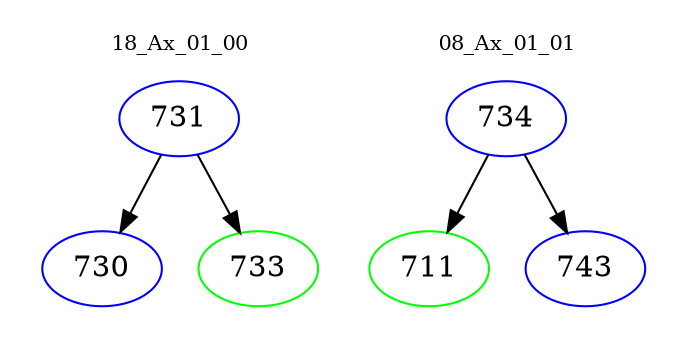 digraph{
subgraph cluster_0 {
color = white
label = "18_Ax_01_00";
fontsize=10;
T0_731 [label="731", color="blue"]
T0_731 -> T0_730 [color="black"]
T0_730 [label="730", color="blue"]
T0_731 -> T0_733 [color="black"]
T0_733 [label="733", color="green"]
}
subgraph cluster_1 {
color = white
label = "08_Ax_01_01";
fontsize=10;
T1_734 [label="734", color="blue"]
T1_734 -> T1_711 [color="black"]
T1_711 [label="711", color="green"]
T1_734 -> T1_743 [color="black"]
T1_743 [label="743", color="blue"]
}
}
